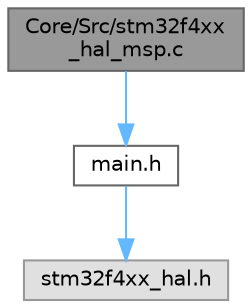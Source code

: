 digraph "Core/Src/stm32f4xx_hal_msp.c"
{
 // LATEX_PDF_SIZE
  bgcolor="transparent";
  edge [fontname=Helvetica,fontsize=10,labelfontname=Helvetica,labelfontsize=10];
  node [fontname=Helvetica,fontsize=10,shape=box,height=0.2,width=0.4];
  Node1 [id="Node000001",label="Core/Src/stm32f4xx\l_hal_msp.c",height=0.2,width=0.4,color="gray40", fillcolor="grey60", style="filled", fontcolor="black",tooltip="This file provides code for the MSP Initialization and de-Initialization codes."];
  Node1 -> Node2 [id="edge1_Node000001_Node000002",color="steelblue1",style="solid",tooltip=" "];
  Node2 [id="Node000002",label="main.h",height=0.2,width=0.4,color="grey40", fillcolor="white", style="filled",URL="$main_8h.html",tooltip=": Header for main.c file. This file contains the common defines of the application."];
  Node2 -> Node3 [id="edge2_Node000002_Node000003",color="steelblue1",style="solid",tooltip=" "];
  Node3 [id="Node000003",label="stm32f4xx_hal.h",height=0.2,width=0.4,color="grey60", fillcolor="#E0E0E0", style="filled",tooltip=" "];
}
